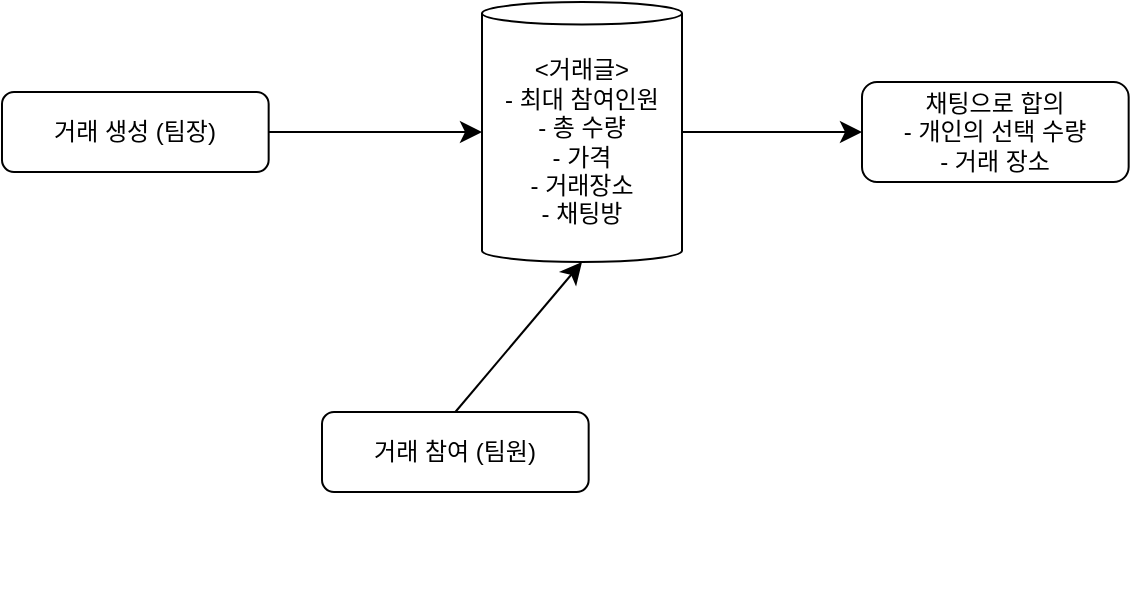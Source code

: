 <mxfile version="24.7.16">
  <diagram id="C5RBs43oDa-KdzZeNtuy" name="Page-1">
    <mxGraphModel dx="1358" dy="647" grid="1" gridSize="10" guides="1" tooltips="1" connect="1" arrows="1" fold="1" page="1" pageScale="1" pageWidth="827" pageHeight="1169" math="0" shadow="0">
      <root>
        <mxCell id="WIyWlLk6GJQsqaUBKTNV-0" />
        <mxCell id="WIyWlLk6GJQsqaUBKTNV-1" parent="WIyWlLk6GJQsqaUBKTNV-0" />
        <mxCell id="Pgp6ELoSX-81kT8CM28I-0" value="거래 생성 (팀장)" style="rounded=1;whiteSpace=wrap;html=1;" vertex="1" parent="WIyWlLk6GJQsqaUBKTNV-1">
          <mxGeometry x="200" y="160" width="133.33" height="40" as="geometry" />
        </mxCell>
        <mxCell id="Pgp6ELoSX-81kT8CM28I-1" value="거래 참여 (팀원)" style="rounded=1;whiteSpace=wrap;html=1;" vertex="1" parent="WIyWlLk6GJQsqaUBKTNV-1">
          <mxGeometry x="360" y="320" width="133.33" height="40" as="geometry" />
        </mxCell>
        <mxCell id="Pgp6ELoSX-81kT8CM28I-8" style="edgeStyle=none;curved=1;rounded=0;orthogonalLoop=1;jettySize=auto;html=1;exitX=1;exitY=0.5;exitDx=0;exitDy=0;exitPerimeter=0;fontSize=12;startSize=8;endSize=8;" edge="1" parent="WIyWlLk6GJQsqaUBKTNV-1" source="Pgp6ELoSX-81kT8CM28I-2">
          <mxGeometry relative="1" as="geometry">
            <mxPoint x="630" y="180" as="targetPoint" />
          </mxGeometry>
        </mxCell>
        <mxCell id="Pgp6ELoSX-81kT8CM28I-2" value="&amp;lt;거래글&amp;gt;&lt;div&gt;&lt;div&gt;- 최대 참여인원&lt;/div&gt;&lt;div&gt;- 총 수량&lt;/div&gt;&lt;div&gt;- 가격&lt;/div&gt;&lt;div&gt;- 거래장소&lt;/div&gt;&lt;div&gt;- 채팅방&lt;/div&gt;&lt;/div&gt;" style="shape=cylinder3;whiteSpace=wrap;html=1;boundedLbl=1;backgroundOutline=1;size=5.63;" vertex="1" parent="WIyWlLk6GJQsqaUBKTNV-1">
          <mxGeometry x="440" y="115" width="100" height="130" as="geometry" />
        </mxCell>
        <mxCell id="Pgp6ELoSX-81kT8CM28I-4" style="edgeStyle=none;curved=1;rounded=0;orthogonalLoop=1;jettySize=auto;html=1;exitX=1;exitY=0.5;exitDx=0;exitDy=0;entryX=0;entryY=0.5;entryDx=0;entryDy=0;entryPerimeter=0;fontSize=12;startSize=8;endSize=8;" edge="1" parent="WIyWlLk6GJQsqaUBKTNV-1" source="Pgp6ELoSX-81kT8CM28I-0" target="Pgp6ELoSX-81kT8CM28I-2">
          <mxGeometry relative="1" as="geometry" />
        </mxCell>
        <mxCell id="Pgp6ELoSX-81kT8CM28I-5" style="edgeStyle=none;curved=1;rounded=0;orthogonalLoop=1;jettySize=auto;html=1;exitX=0.5;exitY=0;exitDx=0;exitDy=0;entryX=0.5;entryY=1;entryDx=0;entryDy=0;entryPerimeter=0;fontSize=12;startSize=8;endSize=8;" edge="1" parent="WIyWlLk6GJQsqaUBKTNV-1" source="Pgp6ELoSX-81kT8CM28I-1" target="Pgp6ELoSX-81kT8CM28I-2">
          <mxGeometry relative="1" as="geometry" />
        </mxCell>
        <mxCell id="Pgp6ELoSX-81kT8CM28I-10" value="채팅으로 합의&lt;div&gt;- 개인의 선택 수량&lt;/div&gt;&lt;div&gt;- 거래 장소&lt;/div&gt;" style="rounded=1;whiteSpace=wrap;html=1;" vertex="1" parent="WIyWlLk6GJQsqaUBKTNV-1">
          <mxGeometry x="630" y="155" width="133.33" height="50" as="geometry" />
        </mxCell>
        <mxCell id="Pgp6ELoSX-81kT8CM28I-15" style="edgeStyle=none;curved=1;rounded=0;orthogonalLoop=1;jettySize=auto;html=1;exitX=1;exitY=1;exitDx=0;exitDy=0;fontSize=12;startSize=8;endSize=8;" edge="1" parent="WIyWlLk6GJQsqaUBKTNV-1">
          <mxGeometry relative="1" as="geometry">
            <mxPoint x="721.66" y="405" as="sourcePoint" />
            <mxPoint x="721.66" y="405" as="targetPoint" />
          </mxGeometry>
        </mxCell>
      </root>
    </mxGraphModel>
  </diagram>
</mxfile>
